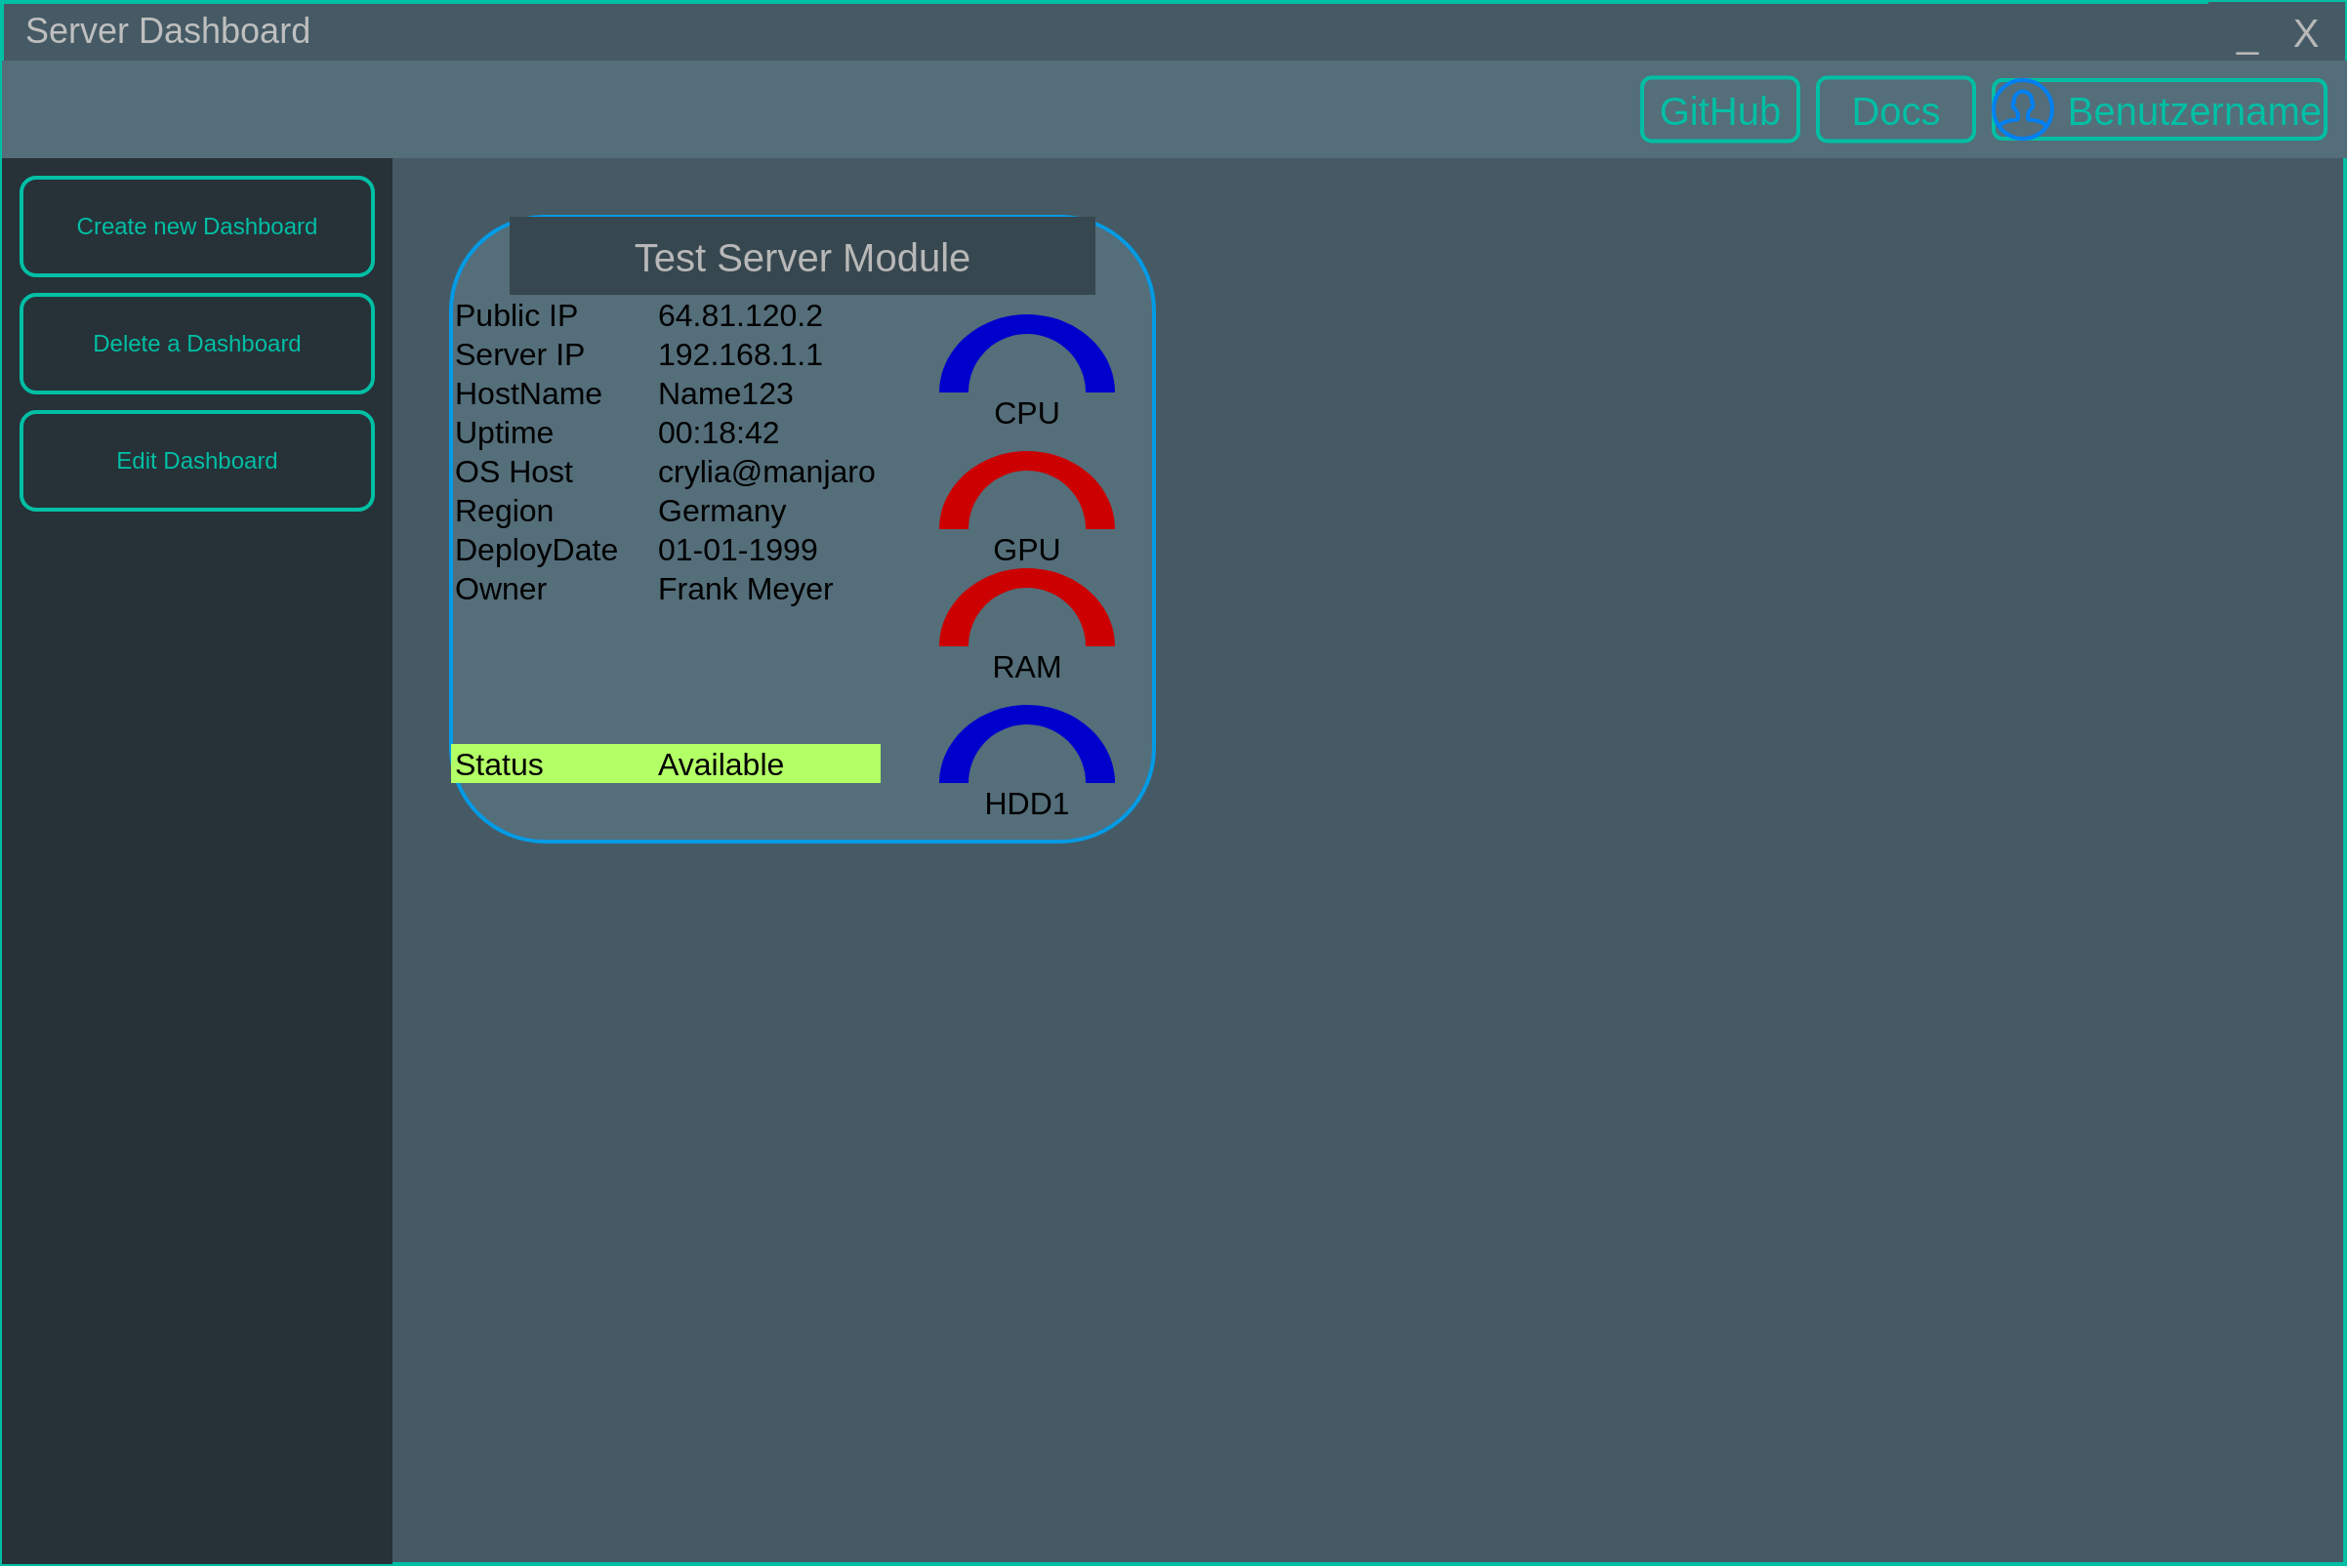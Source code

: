 <mxfile version="14.5.7" type="device"><diagram id="UBeI6YBNYhGgj7EGWcJK" name="Page-1"><mxGraphModel dx="434" dy="377" grid="1" gridSize="10" guides="1" tooltips="1" connect="1" arrows="1" fold="1" page="1" pageScale="1" pageWidth="827" pageHeight="1169" math="0" shadow="0"><root><mxCell id="0"/><mxCell id="1" parent="0"/><mxCell id="vO_sB7wN478paO00o3zw-1" value="" style="rounded=0;whiteSpace=wrap;html=1;fontColor=#ffffff;fillColor=#455A64;strokeColor=#00BFA5;strokeWidth=2;glass=0;sketch=0;shadow=0;" parent="1" vertex="1"><mxGeometry x="40" y="320" width="1200" height="800" as="geometry"/></mxCell><mxCell id="vO_sB7wN478paO00o3zw-2" value="" style="rounded=0;whiteSpace=wrap;html=1;strokeColor=none;gradientColor=#ffffff;fillColor=none;" parent="1" vertex="1"><mxGeometry x="240" y="400" width="1000" height="720" as="geometry"/></mxCell><mxCell id="vO_sB7wN478paO00o3zw-3" value="&lt;font color=&quot;#b8b8b8&quot; style=&quot;font-size: 20px&quot;&gt;X&lt;/font&gt;" style="rounded=0;whiteSpace=wrap;html=1;fillColor=#455A64;strokeWidth=1;perimeterSpacing=0;strokeColor=none;" parent="1" vertex="1"><mxGeometry x="1200" y="320" width="40" height="30" as="geometry"/></mxCell><mxCell id="vO_sB7wN478paO00o3zw-4" value="&lt;font color=&quot;#b8b8b8&quot;&gt;&lt;span style=&quot;font-size: 20px&quot;&gt;_&lt;/span&gt;&lt;/font&gt;" style="rounded=0;whiteSpace=wrap;html=1;fillColor=#455A64;strokeWidth=1;perimeterSpacing=0;strokeColor=none;" parent="1" vertex="1"><mxGeometry x="1170" y="320" width="40" height="30" as="geometry"/></mxCell><mxCell id="vO_sB7wN478paO00o3zw-5" value="" style="rounded=0;whiteSpace=wrap;html=1;strokeWidth=1;strokeColor=none;fillColor=#546E7A;" parent="1" vertex="1"><mxGeometry x="40" y="350" width="1201" height="50" as="geometry"/></mxCell><mxCell id="vO_sB7wN478paO00o3zw-6" value="" style="rounded=0;whiteSpace=wrap;html=1;strokeWidth=1;strokeColor=none;fillColor=#263238;" parent="1" vertex="1"><mxGeometry x="40" y="400" width="200" height="720" as="geometry"/></mxCell><mxCell id="vO_sB7wN478paO00o3zw-7" value="&lt;font color=&quot;#00bfa5&quot;&gt;Create new Dashboard&lt;/font&gt;" style="rounded=1;whiteSpace=wrap;html=1;strokeWidth=2;fillColor=#263238;strokeColor=#00BFA5;" parent="1" vertex="1"><mxGeometry x="50" y="410" width="180" height="50" as="geometry"/></mxCell><mxCell id="vO_sB7wN478paO00o3zw-8" value="&lt;font color=&quot;#00bfa5&quot;&gt;Delete a Dashboard&lt;/font&gt;" style="rounded=1;whiteSpace=wrap;html=1;strokeWidth=2;fillColor=#263238;strokeColor=#00BFA5;" parent="1" vertex="1"><mxGeometry x="50" y="470" width="180" height="50" as="geometry"/></mxCell><mxCell id="vO_sB7wN478paO00o3zw-9" value="&lt;font color=&quot;#00bfa5&quot;&gt;Edit Dashboard&lt;/font&gt;" style="rounded=1;whiteSpace=wrap;html=1;strokeWidth=2;fillColor=#263238;strokeColor=#00BFA5;" parent="1" vertex="1"><mxGeometry x="50" y="530" width="180" height="50" as="geometry"/></mxCell><mxCell id="vO_sB7wN478paO00o3zw-10" value="&lt;font style=&quot;font-size: 18px&quot; color=&quot;#bfbfbf&quot;&gt;Server Dashboard&lt;/font&gt;" style="text;html=1;strokeColor=none;align=left;verticalAlign=middle;whiteSpace=wrap;rounded=0;" parent="1" vertex="1"><mxGeometry x="50" y="325" width="180" height="20" as="geometry"/></mxCell><mxCell id="vO_sB7wN478paO00o3zw-20" value="" style="shape=image;html=1;verticalAlign=top;verticalLabelPosition=bottom;labelBackgroundColor=#ffffff;imageAspect=0;aspect=fixed;image=https://cdn0.iconfinder.com/data/icons/essentials-9/128/__Settings-128.png;rounded=0;shadow=0;glass=0;sketch=0;strokeColor=#00BFA5;strokeWidth=2;fillColor=none;" parent="1" vertex="1"><mxGeometry x="50" y="355" width="40" height="40" as="geometry"/></mxCell><mxCell id="vO_sB7wN478paO00o3zw-21" value="&lt;font color=&quot;#00bfa5&quot; style=&quot;font-size: 20px;&quot;&gt;Benutzername&lt;/font&gt;" style="rounded=1;whiteSpace=wrap;html=1;strokeWidth=2;strokeColor=#00BFA5;fillColor=none;align=right;glass=0;shadow=0;sketch=0;fontSize=20;" parent="1" vertex="1"><mxGeometry x="1060" y="360" width="170" height="30" as="geometry"/></mxCell><mxCell id="vO_sB7wN478paO00o3zw-25" value="&lt;font color=&quot;#00bfa5&quot; style=&quot;font-size: 20px;&quot;&gt;Docs&lt;/font&gt;" style="rounded=1;whiteSpace=wrap;html=1;strokeWidth=2;strokeColor=#00BFA5;fillColor=none;align=center;glass=0;shadow=0;sketch=0;fontSize=20;" parent="1" vertex="1"><mxGeometry x="970" y="358.75" width="80" height="32.5" as="geometry"/></mxCell><mxCell id="vO_sB7wN478paO00o3zw-26" value="" style="html=1;verticalLabelPosition=bottom;align=center;labelBackgroundColor=#ffffff;verticalAlign=top;strokeWidth=2;strokeColor=#0080F0;shadow=0;dashed=0;shape=mxgraph.ios7.icons.user;rounded=0;glass=0;sketch=0;fillColor=none;fontSize=20;" parent="1" vertex="1"><mxGeometry x="1060" y="360" width="30" height="30" as="geometry"/></mxCell><mxCell id="vO_sB7wN478paO00o3zw-27" value="&lt;font color=&quot;#00bfa5&quot; style=&quot;font-size: 20px&quot;&gt;GitHub&lt;/font&gt;" style="rounded=1;whiteSpace=wrap;html=1;strokeWidth=2;strokeColor=#00BFA5;fillColor=none;align=center;glass=0;shadow=0;sketch=0;fontSize=20;" parent="1" vertex="1"><mxGeometry x="880" y="358.75" width="80" height="32.5" as="geometry"/></mxCell><mxCell id="vO_sB7wN478paO00o3zw-28" value="" style="rounded=1;whiteSpace=wrap;html=1;shadow=0;glass=0;sketch=0;strokeWidth=2;fontSize=20;align=right;strokeColor=#039BE5;fillColor=#546E7A;" parent="1" vertex="1"><mxGeometry x="270" y="430" width="360" height="320" as="geometry"/></mxCell><mxCell id="vO_sB7wN478paO00o3zw-29" value="Test Server Module" style="text;html=1;strokeColor=none;align=center;verticalAlign=middle;whiteSpace=wrap;rounded=0;shadow=0;glass=0;sketch=0;fontSize=20;fontColor=#B8B8B8;labelBackgroundColor=none;labelBorderColor=none;fillColor=#37474F;" parent="1" vertex="1"><mxGeometry x="300" y="430" width="300" height="40" as="geometry"/></mxCell><mxCell id="yfyzm6mwlG1bA65pkXVJ-1" value="Server IP" style="text;html=1;strokeColor=none;fillColor=none;align=left;verticalAlign=middle;whiteSpace=wrap;rounded=0;fontSize=16;" vertex="1" parent="1"><mxGeometry x="270" y="490" width="80" height="20" as="geometry"/></mxCell><mxCell id="yfyzm6mwlG1bA65pkXVJ-2" value="HostName&lt;span style=&quot;color: rgba(0 , 0 , 0 , 0) ; font-family: monospace ; font-size: 0px&quot;&gt;%3CmxGraphModel%3E%3Croot%3E%3CmxCell%20id%3D%220%22%2F%3E%3CmxCell%20id%3D%221%22%20parent%3D%220%22%2F%3E%3CmxCell%20id%3D%222%22%20value%3D%22Server%20IP%22%20style%3D%22text%3Bhtml%3D1%3BstrokeColor%3Dnone%3BfillColor%3Dnone%3Balign%3Dcenter%3BverticalAlign%3Dmiddle%3BwhiteSpace%3Dwrap%3Brounded%3D0%3BfontSize%3D16%3B%22%20vertex%3D%221%22%20parent%3D%221%22%3E%3CmxGeometry%20x%3D%22270%22%20y%3D%22490%22%20width%3D%2280%22%20height%3D%2220%22%20as%3D%22geometry%22%2F%3E%3C%2FmxCell%3E%3C%2Froot%3E%3C%2FmxGraphModel%3E&lt;/span&gt;&lt;span style=&quot;color: rgba(0 , 0 , 0 , 0) ; font-family: monospace ; font-size: 0px&quot;&gt;%3CmxGraphModel%3E%3Croot%3E%3CmxCell%20id%3D%220%22%2F%3E%3CmxCell%20id%3D%221%22%20parent%3D%220%22%2F%3E%3CmxCell%20id%3D%222%22%20value%3D%22Server%20IP%22%20style%3D%22text%3Bhtml%3D1%3BstrokeColor%3Dnone%3BfillColor%3Dnone%3Balign%3Dcenter%3BverticalAlign%3Dmiddle%3BwhiteSpace%3Dwrap%3Brounded%3D0%3BfontSize%3D16%3B%22%20vertex%3D%221%22%20parent%3D%221%22%3E%3CmxGeometry%20x%3D%22270%22%20y%3D%22490%22%20width%3D%2280%22%20height%3D%2220%22%20as%3D%22geometry%22%2F%3E%3C%2FmxCell%3E%3C%2Froot%3E%3C%2FmxGraphModel%3E&lt;/span&gt;" style="text;html=1;strokeColor=none;fillColor=none;align=left;verticalAlign=middle;whiteSpace=wrap;rounded=0;fontSize=16;" vertex="1" parent="1"><mxGeometry x="270" y="510" width="80" height="20" as="geometry"/></mxCell><mxCell id="yfyzm6mwlG1bA65pkXVJ-3" value="Uptime" style="text;html=1;strokeColor=none;fillColor=none;align=left;verticalAlign=middle;whiteSpace=wrap;rounded=0;fontSize=16;" vertex="1" parent="1"><mxGeometry x="270" y="530" width="80" height="20" as="geometry"/></mxCell><mxCell id="yfyzm6mwlG1bA65pkXVJ-4" value="OS Host" style="text;html=1;strokeColor=none;fillColor=none;align=left;verticalAlign=middle;whiteSpace=wrap;rounded=0;fontSize=16;" vertex="1" parent="1"><mxGeometry x="270" y="550" width="80" height="20" as="geometry"/></mxCell><mxCell id="yfyzm6mwlG1bA65pkXVJ-5" value="Status" style="text;html=1;strokeColor=none;align=left;verticalAlign=middle;whiteSpace=wrap;rounded=0;fontSize=16;fillColor=#B3FF66;" vertex="1" parent="1"><mxGeometry x="270" y="700" width="220" height="20" as="geometry"/></mxCell><mxCell id="yfyzm6mwlG1bA65pkXVJ-7" value="192.168.1.1" style="text;html=1;strokeColor=none;fillColor=none;align=left;verticalAlign=middle;whiteSpace=wrap;rounded=0;fontSize=16;" vertex="1" parent="1"><mxGeometry x="374" y="490" width="96" height="20" as="geometry"/></mxCell><mxCell id="yfyzm6mwlG1bA65pkXVJ-8" value="Name123" style="text;html=1;strokeColor=none;fillColor=none;align=left;verticalAlign=middle;whiteSpace=wrap;rounded=0;fontSize=16;" vertex="1" parent="1"><mxGeometry x="374" y="510" width="96" height="20" as="geometry"/></mxCell><mxCell id="yfyzm6mwlG1bA65pkXVJ-9" value="00:18:42" style="text;html=1;strokeColor=none;fillColor=none;align=left;verticalAlign=middle;whiteSpace=wrap;rounded=0;fontSize=16;" vertex="1" parent="1"><mxGeometry x="374" y="530" width="96" height="20" as="geometry"/></mxCell><mxCell id="yfyzm6mwlG1bA65pkXVJ-10" value="crylia@manjaro" style="text;html=1;strokeColor=none;fillColor=none;align=left;verticalAlign=middle;whiteSpace=wrap;rounded=0;fontSize=16;" vertex="1" parent="1"><mxGeometry x="374" y="550" width="126" height="20" as="geometry"/></mxCell><mxCell id="yfyzm6mwlG1bA65pkXVJ-11" value="Available" style="text;html=1;strokeColor=none;fillColor=none;align=left;verticalAlign=middle;whiteSpace=wrap;rounded=0;fontSize=16;" vertex="1" parent="1"><mxGeometry x="374" y="700" width="126" height="20" as="geometry"/></mxCell><mxCell id="yfyzm6mwlG1bA65pkXVJ-16" value="" style="verticalLabelPosition=bottom;verticalAlign=top;html=1;shape=mxgraph.basic.half_circle;fontSize=16;align=left;rotation=-180;strokeColor=none;fillColor=#0000CC;" vertex="1" parent="1"><mxGeometry x="520" y="480" width="90" height="40" as="geometry"/></mxCell><mxCell id="yfyzm6mwlG1bA65pkXVJ-17" value="" style="verticalLabelPosition=bottom;verticalAlign=top;html=1;shape=mxgraph.basic.half_circle;fontSize=16;align=left;rotation=-180;strokeColor=none;fillColor=#CC0000;" vertex="1" parent="1"><mxGeometry x="520" y="550" width="90" height="40" as="geometry"/></mxCell><mxCell id="yfyzm6mwlG1bA65pkXVJ-18" value="CPU" style="text;html=1;strokeColor=none;fillColor=none;align=center;verticalAlign=middle;whiteSpace=wrap;rounded=0;fontSize=16;" vertex="1" parent="1"><mxGeometry x="520" y="520" width="90" height="20" as="geometry"/></mxCell><mxCell id="yfyzm6mwlG1bA65pkXVJ-19" value="GPU" style="text;html=1;strokeColor=none;fillColor=none;align=center;verticalAlign=middle;whiteSpace=wrap;rounded=0;fontSize=16;" vertex="1" parent="1"><mxGeometry x="520" y="590" width="90" height="20" as="geometry"/></mxCell><mxCell id="yfyzm6mwlG1bA65pkXVJ-20" value="" style="verticalLabelPosition=bottom;verticalAlign=top;html=1;shape=mxgraph.basic.half_circle;fontSize=16;align=left;rotation=-180;strokeColor=none;fillColor=#546E7A;" vertex="1" parent="1"><mxGeometry x="535" y="490" width="60" height="30" as="geometry"/></mxCell><mxCell id="yfyzm6mwlG1bA65pkXVJ-21" value="" style="verticalLabelPosition=bottom;verticalAlign=top;html=1;shape=mxgraph.basic.half_circle;fontSize=16;align=left;rotation=-180;strokeColor=none;fillColor=#546E7A;" vertex="1" parent="1"><mxGeometry x="535" y="560" width="60" height="30" as="geometry"/></mxCell><mxCell id="yfyzm6mwlG1bA65pkXVJ-22" value="Region" style="text;html=1;strokeColor=none;fillColor=none;align=left;verticalAlign=middle;whiteSpace=wrap;rounded=0;fontSize=16;" vertex="1" parent="1"><mxGeometry x="270" y="570" width="80" height="20" as="geometry"/></mxCell><mxCell id="yfyzm6mwlG1bA65pkXVJ-23" value="Germany" style="text;html=1;strokeColor=none;fillColor=none;align=left;verticalAlign=middle;whiteSpace=wrap;rounded=0;fontSize=16;" vertex="1" parent="1"><mxGeometry x="374" y="570" width="80" height="20" as="geometry"/></mxCell><mxCell id="yfyzm6mwlG1bA65pkXVJ-24" value="DeployDate" style="text;html=1;strokeColor=none;fillColor=none;align=left;verticalAlign=middle;whiteSpace=wrap;rounded=0;fontSize=16;" vertex="1" parent="1"><mxGeometry x="270" y="590" width="80" height="20" as="geometry"/></mxCell><mxCell id="yfyzm6mwlG1bA65pkXVJ-25" value="01-01-1999" style="text;html=1;strokeColor=none;fillColor=none;align=left;verticalAlign=middle;whiteSpace=wrap;rounded=0;fontSize=16;" vertex="1" parent="1"><mxGeometry x="374" y="590" width="86" height="20" as="geometry"/></mxCell><mxCell id="yfyzm6mwlG1bA65pkXVJ-26" value="Owner" style="text;html=1;strokeColor=none;fillColor=none;align=left;verticalAlign=middle;whiteSpace=wrap;rounded=0;fontSize=16;" vertex="1" parent="1"><mxGeometry x="270" y="610" width="80" height="20" as="geometry"/></mxCell><mxCell id="yfyzm6mwlG1bA65pkXVJ-27" value="Frank Meyer" style="text;html=1;strokeColor=none;fillColor=none;align=left;verticalAlign=middle;whiteSpace=wrap;rounded=0;fontSize=16;" vertex="1" parent="1"><mxGeometry x="374" y="610" width="96" height="20" as="geometry"/></mxCell><mxCell id="yfyzm6mwlG1bA65pkXVJ-28" value="Public IP" style="text;html=1;strokeColor=none;fillColor=none;align=left;verticalAlign=middle;whiteSpace=wrap;rounded=0;fontSize=16;" vertex="1" parent="1"><mxGeometry x="270" y="470" width="80" height="20" as="geometry"/></mxCell><mxCell id="yfyzm6mwlG1bA65pkXVJ-29" value="64.81.120.2" style="text;html=1;strokeColor=none;fillColor=none;align=left;verticalAlign=middle;whiteSpace=wrap;rounded=0;fontSize=16;" vertex="1" parent="1"><mxGeometry x="374" y="470" width="96" height="20" as="geometry"/></mxCell><mxCell id="yfyzm6mwlG1bA65pkXVJ-30" value="" style="verticalLabelPosition=bottom;verticalAlign=top;html=1;shape=mxgraph.basic.half_circle;fontSize=16;align=left;rotation=-180;strokeColor=none;fillColor=#CC0000;" vertex="1" parent="1"><mxGeometry x="520" y="610" width="90" height="40" as="geometry"/></mxCell><mxCell id="yfyzm6mwlG1bA65pkXVJ-31" value="" style="verticalLabelPosition=bottom;verticalAlign=top;html=1;shape=mxgraph.basic.half_circle;fontSize=16;align=left;rotation=-180;strokeColor=none;fillColor=#546E7A;" vertex="1" parent="1"><mxGeometry x="535" y="620" width="60" height="30" as="geometry"/></mxCell><mxCell id="yfyzm6mwlG1bA65pkXVJ-32" value="RAM" style="text;html=1;strokeColor=none;fillColor=none;align=center;verticalAlign=middle;whiteSpace=wrap;rounded=0;fontSize=16;" vertex="1" parent="1"><mxGeometry x="520" y="650" width="90" height="20" as="geometry"/></mxCell><mxCell id="yfyzm6mwlG1bA65pkXVJ-33" value="" style="verticalLabelPosition=bottom;verticalAlign=top;html=1;shape=mxgraph.basic.half_circle;fontSize=16;align=left;rotation=-180;strokeColor=none;fillColor=#0000CC;" vertex="1" parent="1"><mxGeometry x="520" y="680" width="90" height="40" as="geometry"/></mxCell><mxCell id="yfyzm6mwlG1bA65pkXVJ-34" value="HDD1" style="text;html=1;strokeColor=none;fillColor=none;align=center;verticalAlign=middle;whiteSpace=wrap;rounded=0;fontSize=16;" vertex="1" parent="1"><mxGeometry x="520" y="720" width="90" height="20" as="geometry"/></mxCell><mxCell id="yfyzm6mwlG1bA65pkXVJ-35" value="" style="verticalLabelPosition=bottom;verticalAlign=top;html=1;shape=mxgraph.basic.half_circle;fontSize=16;align=left;rotation=-180;strokeColor=none;fillColor=#546E7A;" vertex="1" parent="1"><mxGeometry x="535" y="690" width="60" height="30" as="geometry"/></mxCell></root></mxGraphModel></diagram></mxfile>